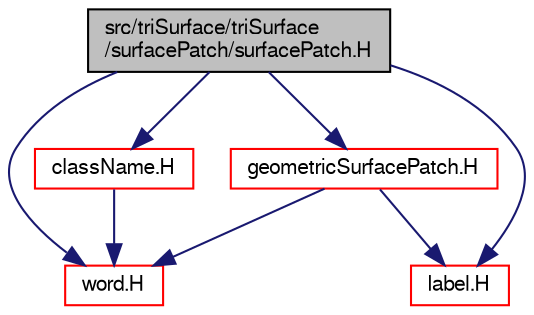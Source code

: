 digraph "src/triSurface/triSurface/surfacePatch/surfacePatch.H"
{
  bgcolor="transparent";
  edge [fontname="FreeSans",fontsize="10",labelfontname="FreeSans",labelfontsize="10"];
  node [fontname="FreeSans",fontsize="10",shape=record];
  Node0 [label="src/triSurface/triSurface\l/surfacePatch/surfacePatch.H",height=0.2,width=0.4,color="black", fillcolor="grey75", style="filled", fontcolor="black"];
  Node0 -> Node1 [color="midnightblue",fontsize="10",style="solid",fontname="FreeSans"];
  Node1 [label="geometricSurfacePatch.H",height=0.2,width=0.4,color="red",URL="$a16943.html"];
  Node1 -> Node2 [color="midnightblue",fontsize="10",style="solid",fontname="FreeSans"];
  Node2 [label="word.H",height=0.2,width=0.4,color="red",URL="$a12662.html"];
  Node1 -> Node14 [color="midnightblue",fontsize="10",style="solid",fontname="FreeSans"];
  Node14 [label="label.H",height=0.2,width=0.4,color="red",URL="$a12371.html"];
  Node0 -> Node2 [color="midnightblue",fontsize="10",style="solid",fontname="FreeSans"];
  Node0 -> Node14 [color="midnightblue",fontsize="10",style="solid",fontname="FreeSans"];
  Node0 -> Node40 [color="midnightblue",fontsize="10",style="solid",fontname="FreeSans"];
  Node40 [label="className.H",height=0.2,width=0.4,color="red",URL="$a09335.html",tooltip="Macro definitions for declaring ClassName(), NamespaceName(), etc. "];
  Node40 -> Node2 [color="midnightblue",fontsize="10",style="solid",fontname="FreeSans"];
}
